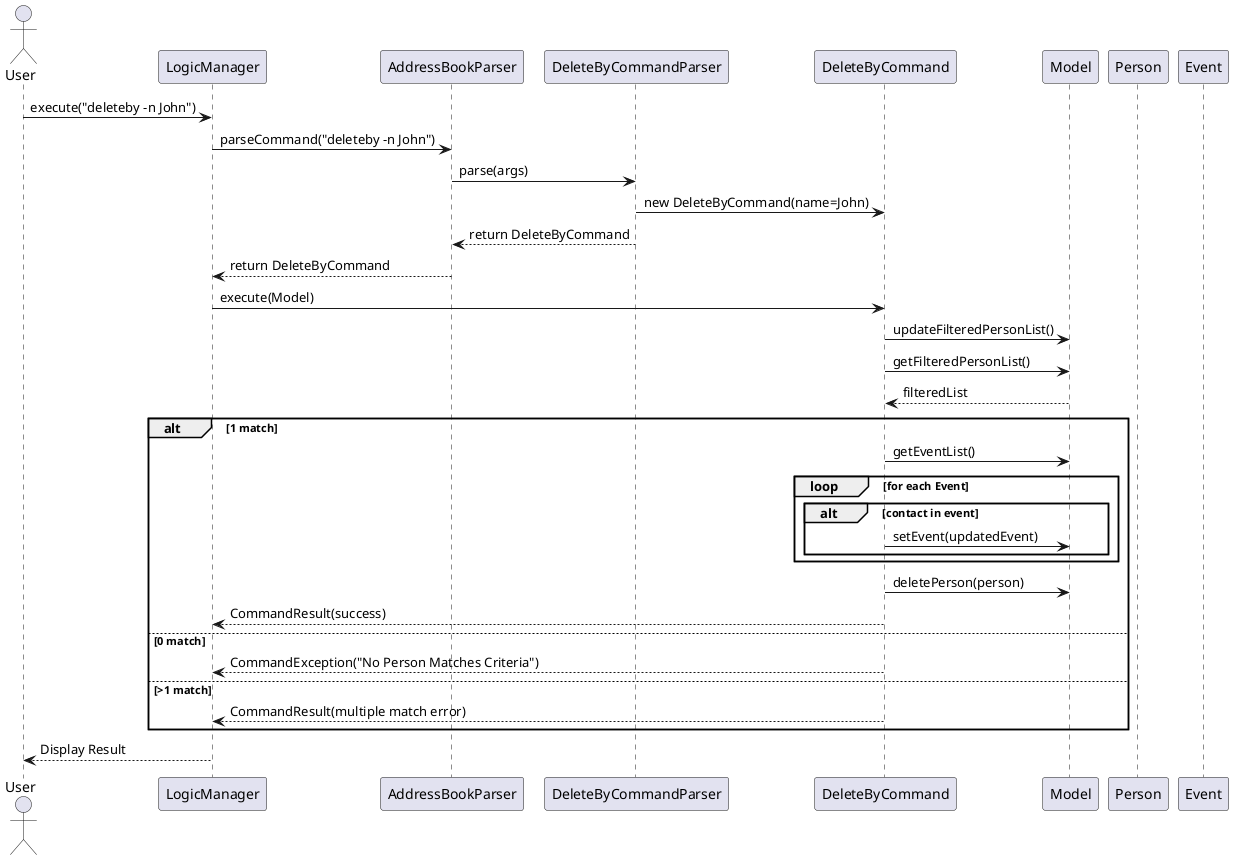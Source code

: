 @startuml
actor User
participant "LogicManager" as Logic
participant "AddressBookParser" as Parser
participant "DeleteByCommandParser" as DelParser
participant "DeleteByCommand" as DelCommand
participant "Model" as Model
participant "Person" as Person
participant "Event" as Event

User -> Logic : execute("deleteby -n John")
Logic -> Parser : parseCommand("deleteby -n John")
Parser -> DelParser : parse(args)
DelParser -> DelCommand : new DeleteByCommand(name=John)
DelParser --> Parser : return DeleteByCommand
Parser --> Logic : return DeleteByCommand
Logic -> DelCommand : execute(Model)

DelCommand -> Model : updateFilteredPersonList()
DelCommand -> Model : getFilteredPersonList()
Model --> DelCommand : filteredList

alt 1 match
    DelCommand -> Model : getEventList()
    loop for each Event
        alt contact in event
            DelCommand -> Model : setEvent(updatedEvent)
        end
    end
    DelCommand -> Model : deletePerson(person)
    DelCommand --> Logic : CommandResult(success)
else 0 match
    DelCommand --> Logic : CommandException("No Person Matches Criteria")
else >1 match
    DelCommand --> Logic : CommandResult(multiple match error)
end

Logic --> User : Display Result
@enduml
